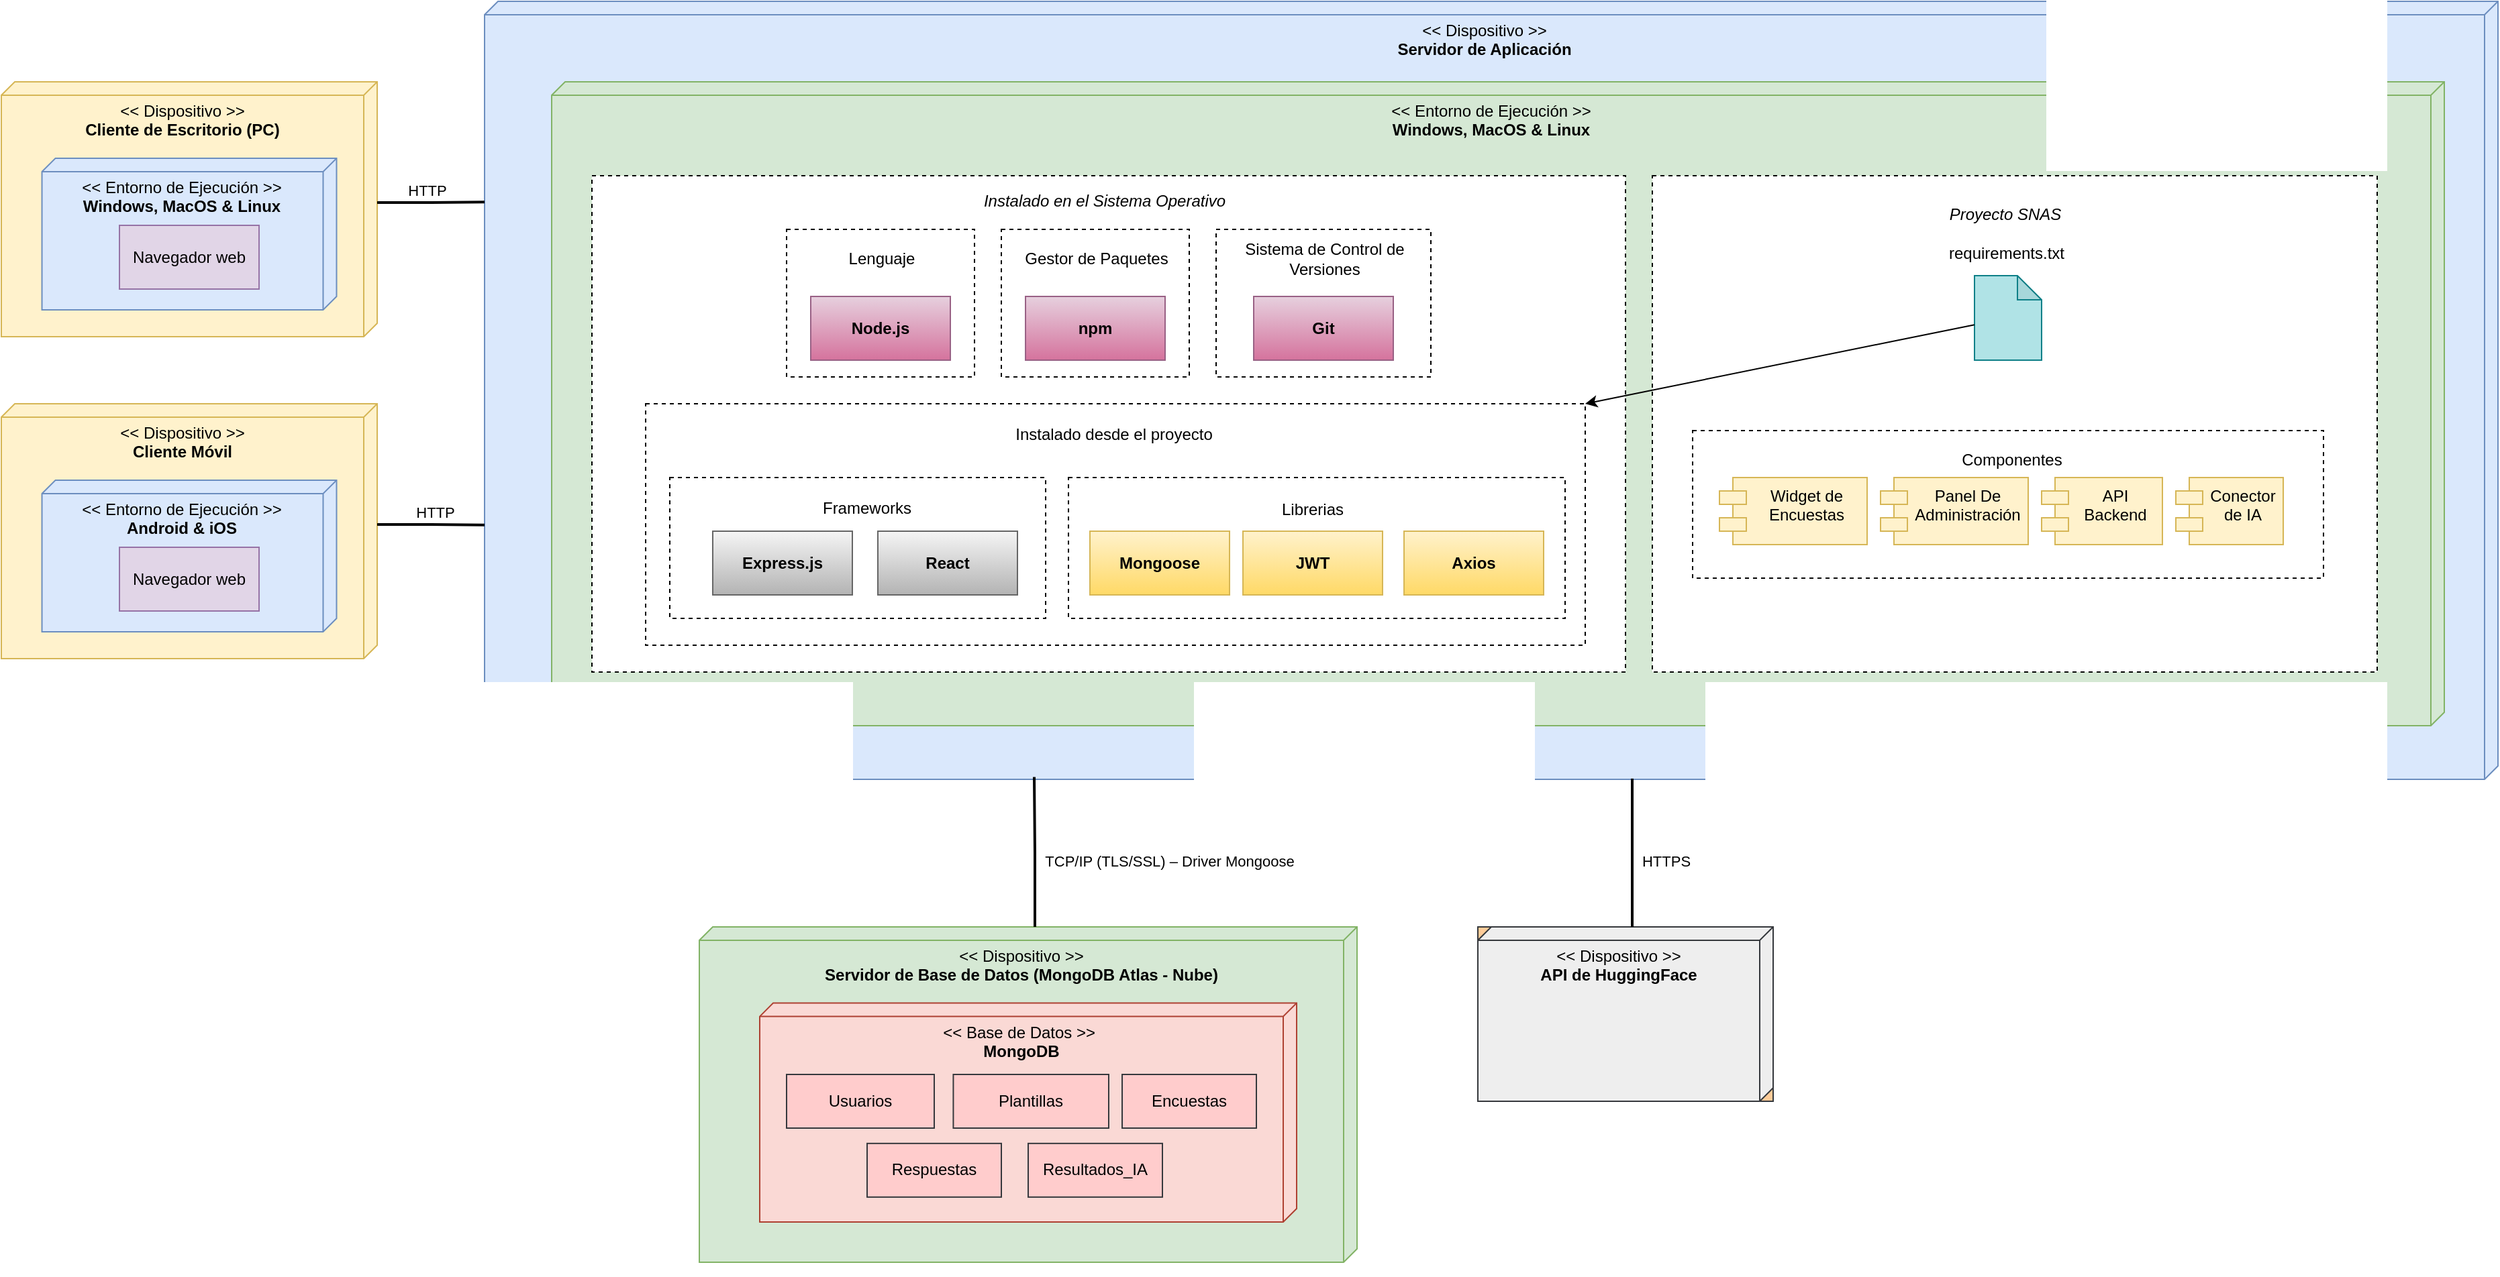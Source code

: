 <mxfile version="28.2.3" pages="2">
  <diagram id="deployment" name="Deployment Diagram">
    <mxGraphModel dx="2036" dy="1081" grid="1" gridSize="10" guides="1" tooltips="1" connect="1" arrows="1" fold="1" page="1" pageScale="1" pageWidth="827" pageHeight="1169" math="0" shadow="0">
      <root>
        <mxCell id="0" />
        <mxCell id="1" parent="0" />
        <mxCell id="0DExsi-hUb8THMtVpdCV-7" value="" style="group" parent="1" vertex="1" connectable="0">
          <mxGeometry x="50" y="140" width="280" height="190" as="geometry" />
        </mxCell>
        <mxCell id="0DExsi-hUb8THMtVpdCV-3" value="&amp;lt;&amp;lt; Dispositivo &amp;gt;&amp;gt;&lt;div&gt;&lt;b&gt;Cliente de Escritorio (PC)&lt;/b&gt;&lt;/div&gt;" style="verticalAlign=top;align=center;spacingTop=8;spacingLeft=2;spacingRight=12;shape=cube;size=10;direction=south;fontStyle=0;html=1;whiteSpace=wrap;fillColor=#fff2cc;strokeColor=#d6b656;shadow=0;" parent="0DExsi-hUb8THMtVpdCV-7" vertex="1">
          <mxGeometry width="280" height="190" as="geometry" />
        </mxCell>
        <mxCell id="0DExsi-hUb8THMtVpdCV-4" value="&lt;div&gt;&amp;lt;&amp;lt; Entorno de Ejecución &amp;gt;&amp;gt;&lt;br&gt;&lt;b&gt;Windows, MacOS &amp;amp; Linux&lt;/b&gt;&lt;/div&gt;" style="verticalAlign=top;align=center;spacingTop=8;spacingLeft=2;spacingRight=12;shape=cube;size=10;direction=south;fontStyle=0;html=1;whiteSpace=wrap;fillColor=#dae8fc;strokeColor=#6c8ebf;" parent="0DExsi-hUb8THMtVpdCV-7" vertex="1">
          <mxGeometry x="30.26" y="57" width="219.48" height="113" as="geometry" />
        </mxCell>
        <mxCell id="0DExsi-hUb8THMtVpdCV-6" value="Navegador web" style="html=1;whiteSpace=wrap;fillColor=#e1d5e7;strokeColor=#9673a6;" parent="0DExsi-hUb8THMtVpdCV-7" vertex="1">
          <mxGeometry x="88" y="107" width="104" height="47.5" as="geometry" />
        </mxCell>
        <mxCell id="0DExsi-hUb8THMtVpdCV-9" value="" style="group" parent="1" vertex="1" connectable="0">
          <mxGeometry x="50" y="380" width="280" height="190" as="geometry" />
        </mxCell>
        <mxCell id="0DExsi-hUb8THMtVpdCV-10" value="&amp;lt;&amp;lt; Dispositivo &amp;gt;&amp;gt;&lt;div&gt;&lt;b&gt;Cliente Móvil&lt;/b&gt;&lt;/div&gt;" style="verticalAlign=top;align=center;spacingTop=8;spacingLeft=2;spacingRight=12;shape=cube;size=10;direction=south;fontStyle=0;html=1;whiteSpace=wrap;fillColor=#fff2cc;strokeColor=#d6b656;shadow=0;" parent="0DExsi-hUb8THMtVpdCV-9" vertex="1">
          <mxGeometry width="280" height="190" as="geometry" />
        </mxCell>
        <mxCell id="0DExsi-hUb8THMtVpdCV-11" value="&lt;div&gt;&amp;lt;&amp;lt; Entorno de Ejecución &amp;gt;&amp;gt;&lt;br&gt;&lt;b&gt;Android &amp;amp; iOS&lt;/b&gt;&lt;/div&gt;" style="verticalAlign=top;align=center;spacingTop=8;spacingLeft=2;spacingRight=12;shape=cube;size=10;direction=south;fontStyle=0;html=1;whiteSpace=wrap;fillColor=#dae8fc;strokeColor=#6c8ebf;" parent="0DExsi-hUb8THMtVpdCV-9" vertex="1">
          <mxGeometry x="30.26" y="57" width="219.48" height="113" as="geometry" />
        </mxCell>
        <mxCell id="0DExsi-hUb8THMtVpdCV-12" value="Navegador web" style="html=1;whiteSpace=wrap;fillColor=#e1d5e7;strokeColor=#9673a6;" parent="0DExsi-hUb8THMtVpdCV-9" vertex="1">
          <mxGeometry x="88" y="107" width="104" height="47.5" as="geometry" />
        </mxCell>
        <mxCell id="0DExsi-hUb8THMtVpdCV-13" value="&amp;lt;&amp;lt; Dispositivo &amp;gt;&amp;gt;&lt;br&gt;&lt;b&gt;Servidor de Aplicación&lt;/b&gt;" style="verticalAlign=top;align=center;spacingTop=8;spacingLeft=2;spacingRight=12;shape=cube;size=10;direction=south;fontStyle=0;html=1;whiteSpace=wrap;fillColor=#dae8fc;strokeColor=#6c8ebf;" parent="1" vertex="1">
          <mxGeometry x="410" y="80" width="1500" height="580" as="geometry" />
        </mxCell>
        <mxCell id="A0CH9b9PI8mJRxRezHo8-1" value="&amp;lt;&amp;lt; Entorno de Ejecución &amp;gt;&amp;gt;&lt;div&gt;&lt;b&gt;Windows, MacOS &amp;amp; Linux&lt;/b&gt;&lt;/div&gt;" style="verticalAlign=top;align=center;spacingTop=8;spacingLeft=2;spacingRight=12;shape=cube;size=10;direction=south;fontStyle=0;html=1;whiteSpace=wrap;fillColor=#d5e8d4;strokeColor=#82b366;" vertex="1" parent="1">
          <mxGeometry x="460" y="140" width="1410" height="480" as="geometry" />
        </mxCell>
        <mxCell id="A0CH9b9PI8mJRxRezHo8-2" value="Instalado en el Sistema Operativo" style="html=1;whiteSpace=wrap;dashed=1;movableLabel=1;fontStyle=2" vertex="1" parent="1">
          <mxGeometry x="490" y="210" width="770" height="370" as="geometry">
            <mxPoint x="-3" y="-166" as="offset" />
          </mxGeometry>
        </mxCell>
        <mxCell id="A0CH9b9PI8mJRxRezHo8-3" value="Proyecto SNAS" style="html=1;whiteSpace=wrap;dashed=1;movableLabel=1;fontStyle=2" vertex="1" parent="1">
          <mxGeometry x="1280" y="210" width="540" height="370" as="geometry">
            <mxPoint x="-7" y="-156" as="offset" />
          </mxGeometry>
        </mxCell>
        <mxCell id="A0CH9b9PI8mJRxRezHo8-4" value="Lenguaje" style="html=1;whiteSpace=wrap;dashed=1;movableLabel=1;" vertex="1" parent="1">
          <mxGeometry x="635" y="250" width="140" height="110" as="geometry">
            <mxPoint x="1" y="-33" as="offset" />
          </mxGeometry>
        </mxCell>
        <mxCell id="A0CH9b9PI8mJRxRezHo8-9" value="Node.js" style="html=1;whiteSpace=wrap;fillColor=#e6d0de;strokeColor=#996185;gradientColor=#d5739d;fontStyle=1" vertex="1" parent="1">
          <mxGeometry x="653" y="300" width="104" height="47.5" as="geometry" />
        </mxCell>
        <mxCell id="A0CH9b9PI8mJRxRezHo8-10" value="Gestor de Paquetes" style="html=1;whiteSpace=wrap;dashed=1;movableLabel=1;" vertex="1" parent="1">
          <mxGeometry x="795" y="250" width="140" height="110" as="geometry">
            <mxPoint x="1" y="-33" as="offset" />
          </mxGeometry>
        </mxCell>
        <mxCell id="A0CH9b9PI8mJRxRezHo8-11" value="npm" style="html=1;whiteSpace=wrap;fillColor=#e6d0de;strokeColor=#996185;gradientColor=#d5739d;fontStyle=1" vertex="1" parent="1">
          <mxGeometry x="813" y="300" width="104" height="47.5" as="geometry" />
        </mxCell>
        <mxCell id="A0CH9b9PI8mJRxRezHo8-13" value="Sistema de Control de Versiones" style="html=1;whiteSpace=wrap;dashed=1;movableLabel=1;" vertex="1" parent="1">
          <mxGeometry x="955" y="250" width="160" height="110" as="geometry">
            <mxPoint x="1" y="-33" as="offset" />
          </mxGeometry>
        </mxCell>
        <mxCell id="A0CH9b9PI8mJRxRezHo8-14" value="Git" style="html=1;whiteSpace=wrap;fillColor=#e6d0de;strokeColor=#996185;gradientColor=#d5739d;fontStyle=1" vertex="1" parent="1">
          <mxGeometry x="983" y="300" width="104" height="47.5" as="geometry" />
        </mxCell>
        <mxCell id="A0CH9b9PI8mJRxRezHo8-15" value="Instalado desde el proyecto" style="html=1;whiteSpace=wrap;dashed=1;movableLabel=1;" vertex="1" parent="1">
          <mxGeometry x="530" y="380" width="700" height="180" as="geometry">
            <mxPoint x="-1" y="-67" as="offset" />
          </mxGeometry>
        </mxCell>
        <mxCell id="A0CH9b9PI8mJRxRezHo8-19" value="Frameworks" style="html=1;whiteSpace=wrap;dashed=1;movableLabel=1;" vertex="1" parent="1">
          <mxGeometry x="548" y="435" width="280" height="105" as="geometry">
            <mxPoint x="7" y="-30" as="offset" />
          </mxGeometry>
        </mxCell>
        <mxCell id="A0CH9b9PI8mJRxRezHo8-20" value="Express.js" style="html=1;whiteSpace=wrap;fillColor=#f5f5f5;strokeColor=#666666;gradientColor=#b3b3b3;fontStyle=1" vertex="1" parent="1">
          <mxGeometry x="580" y="475" width="104" height="47.5" as="geometry" />
        </mxCell>
        <mxCell id="A0CH9b9PI8mJRxRezHo8-21" value="React" style="html=1;whiteSpace=wrap;fillColor=#f5f5f5;strokeColor=#666666;gradientColor=#b3b3b3;fontStyle=1" vertex="1" parent="1">
          <mxGeometry x="703" y="475" width="104" height="47.5" as="geometry" />
        </mxCell>
        <mxCell id="A0CH9b9PI8mJRxRezHo8-22" value="Librerias" style="html=1;whiteSpace=wrap;dashed=1;movableLabel=1;" vertex="1" parent="1">
          <mxGeometry x="845" y="435" width="370" height="105" as="geometry">
            <mxPoint x="-3" y="-29" as="offset" />
          </mxGeometry>
        </mxCell>
        <mxCell id="A0CH9b9PI8mJRxRezHo8-23" value="Mongoose" style="html=1;whiteSpace=wrap;fillColor=#fff2cc;strokeColor=#d6b656;gradientColor=#ffd966;fontStyle=1" vertex="1" parent="1">
          <mxGeometry x="861" y="475" width="104" height="47.5" as="geometry" />
        </mxCell>
        <mxCell id="A0CH9b9PI8mJRxRezHo8-24" value="JWT" style="html=1;whiteSpace=wrap;fillColor=#fff2cc;strokeColor=#d6b656;gradientColor=#ffd966;fontStyle=1" vertex="1" parent="1">
          <mxGeometry x="975" y="475" width="104" height="47.5" as="geometry" />
        </mxCell>
        <mxCell id="A0CH9b9PI8mJRxRezHo8-25" value="Axios" style="html=1;whiteSpace=wrap;fillColor=#fff2cc;strokeColor=#d6b656;gradientColor=#ffd966;fontStyle=1" vertex="1" parent="1">
          <mxGeometry x="1095" y="475" width="104" height="47.5" as="geometry" />
        </mxCell>
        <mxCell id="q8nZcgdhBvvcKZCXeHQx-5" value="requirements.txt" style="shape=note;whiteSpace=wrap;html=1;backgroundOutline=1;darkOpacity=0.05;size=18;movableLabel=1;fillColor=#b0e3e6;strokeColor=#0e8088;" vertex="1" parent="1">
          <mxGeometry x="1520" y="284.5" width="50" height="63" as="geometry">
            <mxPoint x="-1" y="-48" as="offset" />
          </mxGeometry>
        </mxCell>
        <mxCell id="q8nZcgdhBvvcKZCXeHQx-6" value="" style="endArrow=classic;html=1;rounded=0;entryX=1;entryY=0;entryDx=0;entryDy=0;" edge="1" parent="1" source="q8nZcgdhBvvcKZCXeHQx-5" target="A0CH9b9PI8mJRxRezHo8-15">
          <mxGeometry width="50" height="50" relative="1" as="geometry">
            <mxPoint x="1270" y="380" as="sourcePoint" />
            <mxPoint x="1320" y="330" as="targetPoint" />
          </mxGeometry>
        </mxCell>
        <mxCell id="q8nZcgdhBvvcKZCXeHQx-7" value="Componentes" style="html=1;whiteSpace=wrap;dashed=1;movableLabel=1;" vertex="1" parent="1">
          <mxGeometry x="1310" y="400" width="470" height="110" as="geometry">
            <mxPoint x="3" y="-33" as="offset" />
          </mxGeometry>
        </mxCell>
        <mxCell id="q8nZcgdhBvvcKZCXeHQx-8" value="Widget de Encuestas" style="shape=module;align=left;spacingLeft=20;align=center;verticalAlign=top;whiteSpace=wrap;html=1;fillColor=#fff2cc;strokeColor=#d6b656;" vertex="1" parent="1">
          <mxGeometry x="1330" y="435" width="110" height="50" as="geometry" />
        </mxCell>
        <mxCell id="q8nZcgdhBvvcKZCXeHQx-9" value="Panel De Administración" style="shape=module;align=left;spacingLeft=20;align=center;verticalAlign=top;whiteSpace=wrap;html=1;fillColor=#fff2cc;strokeColor=#d6b656;" vertex="1" parent="1">
          <mxGeometry x="1450" y="435" width="110" height="50" as="geometry" />
        </mxCell>
        <mxCell id="q8nZcgdhBvvcKZCXeHQx-10" value="API Backend" style="shape=module;align=left;spacingLeft=20;align=center;verticalAlign=top;whiteSpace=wrap;html=1;fillColor=#fff2cc;strokeColor=#d6b656;" vertex="1" parent="1">
          <mxGeometry x="1570" y="435" width="90" height="50" as="geometry" />
        </mxCell>
        <mxCell id="q8nZcgdhBvvcKZCXeHQx-11" value="Conector de IA" style="shape=module;align=left;spacingLeft=20;align=center;verticalAlign=top;whiteSpace=wrap;html=1;fillColor=#fff2cc;strokeColor=#d6b656;" vertex="1" parent="1">
          <mxGeometry x="1670" y="435" width="80" height="50" as="geometry" />
        </mxCell>
        <mxCell id="q8nZcgdhBvvcKZCXeHQx-14" value="HTTP" style="endArrow=none;html=1;endSize=12;startArrow=none;startSize=14;startFill=0;edgeStyle=orthogonalEdgeStyle;align=center;verticalAlign=bottom;endFill=0;rounded=0;exitX=0;exitY=0;exitDx=90;exitDy=0;exitPerimeter=0;entryX=0.258;entryY=1;entryDx=0;entryDy=0;entryPerimeter=0;flowAnimation=0;curved=0;strokeWidth=2;" edge="1" parent="1" source="0DExsi-hUb8THMtVpdCV-3" target="0DExsi-hUb8THMtVpdCV-13">
          <mxGeometry y="3" relative="1" as="geometry">
            <mxPoint x="360" y="250" as="sourcePoint" />
            <mxPoint x="520" y="250" as="targetPoint" />
          </mxGeometry>
        </mxCell>
        <mxCell id="q8nZcgdhBvvcKZCXeHQx-15" value="HTTP" style="endArrow=none;html=1;endSize=12;startArrow=none;startSize=14;startFill=0;edgeStyle=orthogonalEdgeStyle;align=center;verticalAlign=bottom;endFill=0;rounded=0;exitX=0;exitY=0;exitDx=90;exitDy=0;exitPerimeter=0;strokeWidth=2;entryX=0.673;entryY=1;entryDx=0;entryDy=0;entryPerimeter=0;" edge="1" parent="1" source="0DExsi-hUb8THMtVpdCV-10" target="0DExsi-hUb8THMtVpdCV-13">
          <mxGeometry y="3" relative="1" as="geometry">
            <mxPoint x="360" y="460" as="sourcePoint" />
            <mxPoint x="411" y="470" as="targetPoint" />
          </mxGeometry>
        </mxCell>
        <mxCell id="q8nZcgdhBvvcKZCXeHQx-16" value="" style="group" vertex="1" connectable="0" parent="1">
          <mxGeometry x="570" y="770" width="490" height="260" as="geometry" />
        </mxCell>
        <mxCell id="q8nZcgdhBvvcKZCXeHQx-17" value="&amp;lt;&amp;lt; Dispositivo &amp;gt;&amp;gt;&lt;div&gt;&lt;b&gt;Servidor de Base de Datos (MongoDB Atlas - Nube)&lt;/b&gt;&lt;/div&gt;" style="verticalAlign=top;align=center;spacingTop=8;spacingLeft=2;spacingRight=12;shape=cube;size=10;direction=south;fontStyle=0;html=1;whiteSpace=wrap;fillColor=#d5e8d4;strokeColor=#82b366;shadow=0;" vertex="1" parent="q8nZcgdhBvvcKZCXeHQx-16">
          <mxGeometry width="490" height="250" as="geometry" />
        </mxCell>
        <mxCell id="q8nZcgdhBvvcKZCXeHQx-18" value="&amp;lt;&amp;lt; Base de Datos &amp;gt;&amp;gt;&lt;b&gt;&amp;nbsp;&lt;/b&gt;&lt;div&gt;&lt;b&gt;MongoDB&lt;/b&gt;&lt;/div&gt;" style="verticalAlign=top;align=center;spacingTop=8;spacingLeft=2;spacingRight=12;shape=cube;size=10;direction=south;fontStyle=0;html=1;whiteSpace=wrap;fillColor=#fad9d5;strokeColor=#ae4132;" vertex="1" parent="q8nZcgdhBvvcKZCXeHQx-16">
          <mxGeometry x="45" y="56.79" width="400" height="163.21" as="geometry" />
        </mxCell>
        <mxCell id="q8nZcgdhBvvcKZCXeHQx-19" value="Usuarios" style="html=1;whiteSpace=wrap;fillColor=#ffcccc;strokeColor=#36393d;" vertex="1" parent="q8nZcgdhBvvcKZCXeHQx-16">
          <mxGeometry x="65" y="110" width="110" height="40" as="geometry" />
        </mxCell>
        <mxCell id="q8nZcgdhBvvcKZCXeHQx-20" value="Plantillas" style="html=1;whiteSpace=wrap;fillColor=#ffcccc;strokeColor=#36393d;" vertex="1" parent="q8nZcgdhBvvcKZCXeHQx-16">
          <mxGeometry x="189.22" y="110" width="115.78" height="40" as="geometry" />
        </mxCell>
        <mxCell id="q8nZcgdhBvvcKZCXeHQx-21" value="Encuestas" style="html=1;whiteSpace=wrap;fillColor=#ffcccc;strokeColor=#36393d;" vertex="1" parent="q8nZcgdhBvvcKZCXeHQx-16">
          <mxGeometry x="315" y="110" width="100" height="40" as="geometry" />
        </mxCell>
        <mxCell id="q8nZcgdhBvvcKZCXeHQx-22" value="Respuestas" style="html=1;whiteSpace=wrap;fillColor=#ffcccc;strokeColor=#36393d;" vertex="1" parent="q8nZcgdhBvvcKZCXeHQx-16">
          <mxGeometry x="125" y="161.42" width="100" height="40" as="geometry" />
        </mxCell>
        <mxCell id="q8nZcgdhBvvcKZCXeHQx-37" value="Resultados_IA" style="html=1;whiteSpace=wrap;fillColor=#ffcccc;strokeColor=#36393d;" vertex="1" parent="q8nZcgdhBvvcKZCXeHQx-16">
          <mxGeometry x="245.0" y="161.42" width="100" height="40" as="geometry" />
        </mxCell>
        <mxCell id="q8nZcgdhBvvcKZCXeHQx-38" value="TCP/IP (TLS/SSL) – Driver Mongoose" style="endArrow=none;html=1;endSize=12;startArrow=none;startSize=14;startFill=0;edgeStyle=orthogonalEdgeStyle;align=center;verticalAlign=bottom;endFill=0;rounded=0;exitX=0;exitY=0;exitDx=0;exitDy=240;exitPerimeter=0;strokeWidth=2;entryX=0.997;entryY=0.727;entryDx=0;entryDy=0;entryPerimeter=0;" edge="1" parent="1" source="q8nZcgdhBvvcKZCXeHQx-17" target="0DExsi-hUb8THMtVpdCV-13">
          <mxGeometry x="-0.286" y="-100" relative="1" as="geometry">
            <mxPoint x="480" y="560" as="sourcePoint" />
            <mxPoint x="560" y="560" as="targetPoint" />
            <mxPoint as="offset" />
          </mxGeometry>
        </mxCell>
        <mxCell id="q8nZcgdhBvvcKZCXeHQx-39" value="" style="group;fillColor=#ffcc99;strokeColor=#36393d;" vertex="1" connectable="0" parent="1">
          <mxGeometry x="1150" y="770" width="220" height="130" as="geometry" />
        </mxCell>
        <mxCell id="q8nZcgdhBvvcKZCXeHQx-40" value="&amp;lt;&amp;lt; Dispositivo &amp;gt;&amp;gt;&lt;div&gt;&lt;b&gt;API de HuggingFace&lt;/b&gt;&lt;/div&gt;" style="verticalAlign=top;align=center;spacingTop=8;spacingLeft=2;spacingRight=12;shape=cube;size=10;direction=south;fontStyle=0;html=1;whiteSpace=wrap;fillColor=#eeeeee;strokeColor=#36393d;shadow=0;" vertex="1" parent="q8nZcgdhBvvcKZCXeHQx-39">
          <mxGeometry width="220" height="130" as="geometry" />
        </mxCell>
        <mxCell id="q8nZcgdhBvvcKZCXeHQx-43" value="HTTPS" style="endArrow=none;html=1;endSize=12;startArrow=none;startSize=14;startFill=0;edgeStyle=orthogonalEdgeStyle;align=center;verticalAlign=bottom;endFill=0;rounded=0;exitX=0;exitY=0;exitDx=0;exitDy=105;exitPerimeter=0;strokeWidth=2;entryX=0.999;entryY=0.43;entryDx=0;entryDy=0;entryPerimeter=0;" edge="1" parent="1" source="q8nZcgdhBvvcKZCXeHQx-40" target="0DExsi-hUb8THMtVpdCV-13">
          <mxGeometry x="-0.277" y="-25" relative="1" as="geometry">
            <mxPoint x="881" y="862" as="sourcePoint" />
            <mxPoint x="880" y="750" as="targetPoint" />
            <mxPoint as="offset" />
          </mxGeometry>
        </mxCell>
      </root>
    </mxGraphModel>
  </diagram>
  <diagram id="yBOQKTy8EGYJrnKMQq74" name="Página-2">
    <mxGraphModel grid="1" page="1" gridSize="10" guides="1" tooltips="1" connect="1" arrows="1" fold="1" pageScale="1" pageWidth="827" pageHeight="1169" math="0" shadow="0">
      <root>
        <mxCell id="0" />
        <mxCell id="1" parent="0" />
      </root>
    </mxGraphModel>
  </diagram>
</mxfile>
